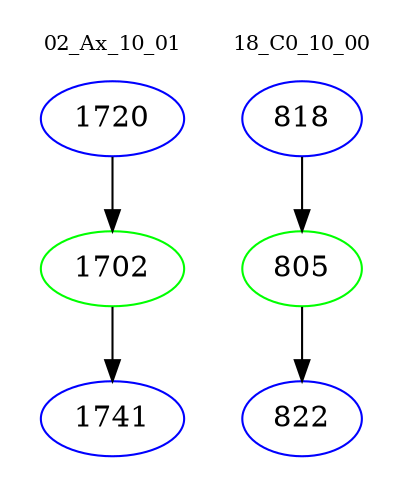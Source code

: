 digraph{
subgraph cluster_0 {
color = white
label = "02_Ax_10_01";
fontsize=10;
T0_1720 [label="1720", color="blue"]
T0_1720 -> T0_1702 [color="black"]
T0_1702 [label="1702", color="green"]
T0_1702 -> T0_1741 [color="black"]
T0_1741 [label="1741", color="blue"]
}
subgraph cluster_1 {
color = white
label = "18_C0_10_00";
fontsize=10;
T1_818 [label="818", color="blue"]
T1_818 -> T1_805 [color="black"]
T1_805 [label="805", color="green"]
T1_805 -> T1_822 [color="black"]
T1_822 [label="822", color="blue"]
}
}
